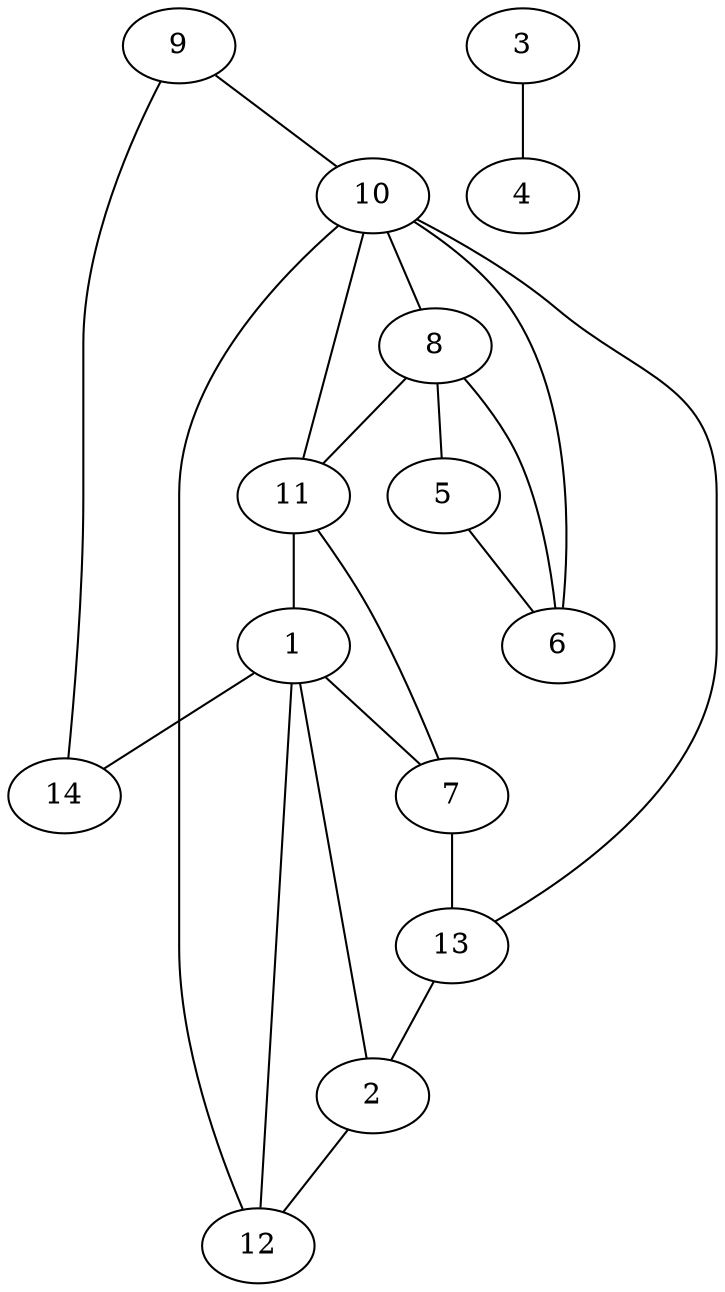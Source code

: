 strict graph{
10--8--11--1--14
8--10--6
2--1--7
1--2--12--10
3--4
4--3
6--8--5
9--14
14--9--10
12--1
11--10--13
7--13--2
13--7--11
5--6
}
